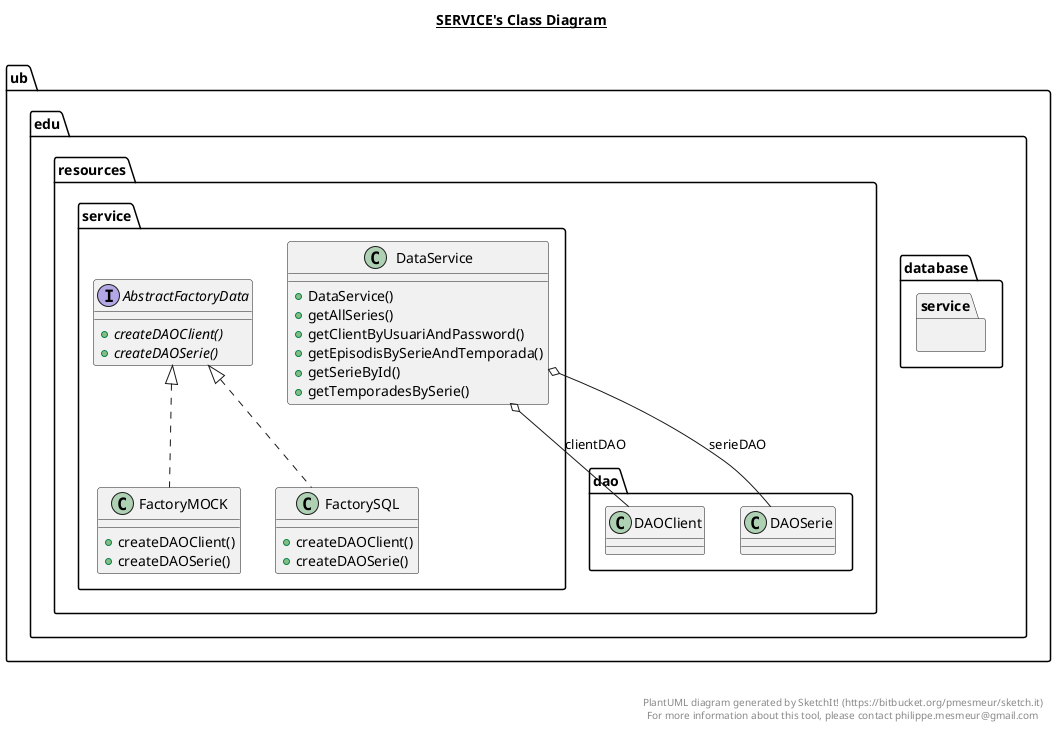 @startuml

title __SERVICE's Class Diagram__\n

  namespace ub.edu {
    namespace database.service {
      interface ub.edu.resources.service.AbstractFactoryData {
          {abstract} + createDAOClient()
          {abstract} + createDAOSerie()
      }
    }
  }


  namespace ub.edu {
    namespace database.service {
      class ub.edu.resources.service.DataService {
          + DataService()
          + getAllSeries()
          + getClientByUsuariAndPassword()
          + getEpisodisBySerieAndTemporada()
          + getSerieById()
          + getTemporadesBySerie()
      }
    }
  }


  namespace ub.edu {
    namespace database.service {
      class ub.edu.resources.service.FactoryMOCK {
          + createDAOClient()
          + createDAOSerie()
      }
    }
  }


  namespace ub.edu {
    namespace database.service {
      class ub.edu.resources.service.FactorySQL {
          + createDAOClient()
          + createDAOSerie()
      }
    }
  }


  ub.edu.resources.service.DataService o-- ub.edu.resources.dao.DAOClient : clientDAO
  ub.edu.resources.service.DataService o-- ub.edu.resources.dao.DAOSerie : serieDAO
  ub.edu.resources.service.FactoryMOCK .up.|> ub.edu.resources.service.AbstractFactoryData
  ub.edu.resources.service.FactorySQL .up.|> ub.edu.resources.service.AbstractFactoryData


right footer


PlantUML diagram generated by SketchIt! (https://bitbucket.org/pmesmeur/sketch.it)
For more information about this tool, please contact philippe.mesmeur@gmail.com
endfooter

@enduml